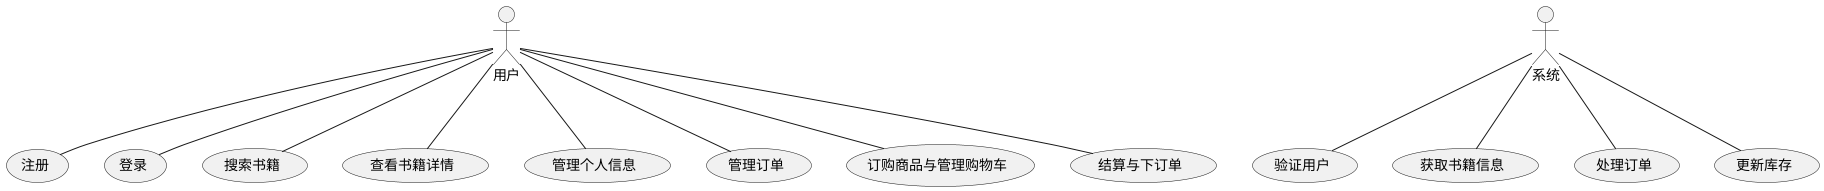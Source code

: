 @startuml

actor 用户 as user
actor 系统 as system

user -- (注册)
user -- (登录)
user -- (搜索书籍)
user -- (查看书籍详情)
user -- (管理个人信息)
user -- (管理订单)
user -- (订购商品与管理购物车)
user -- (结算与下订单)

system -- (验证用户)
system -- (获取书籍信息)
system -- (处理订单)
system -- (更新库存)

@enduml
